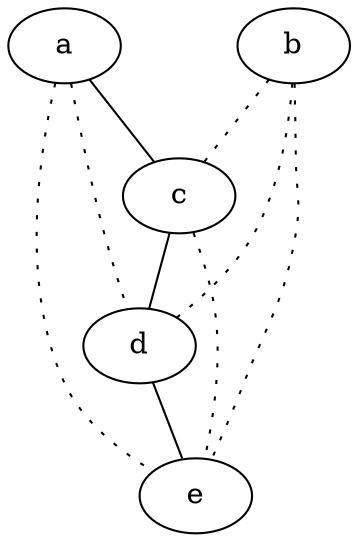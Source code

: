 graph {
a -- c;
a -- d [style=dotted];
a -- e [style=dotted];
b -- c [style=dotted];
b -- d [style=dotted];
b -- e [style=dotted];
c -- d;
c -- e [style=dotted];
d -- e;
}
